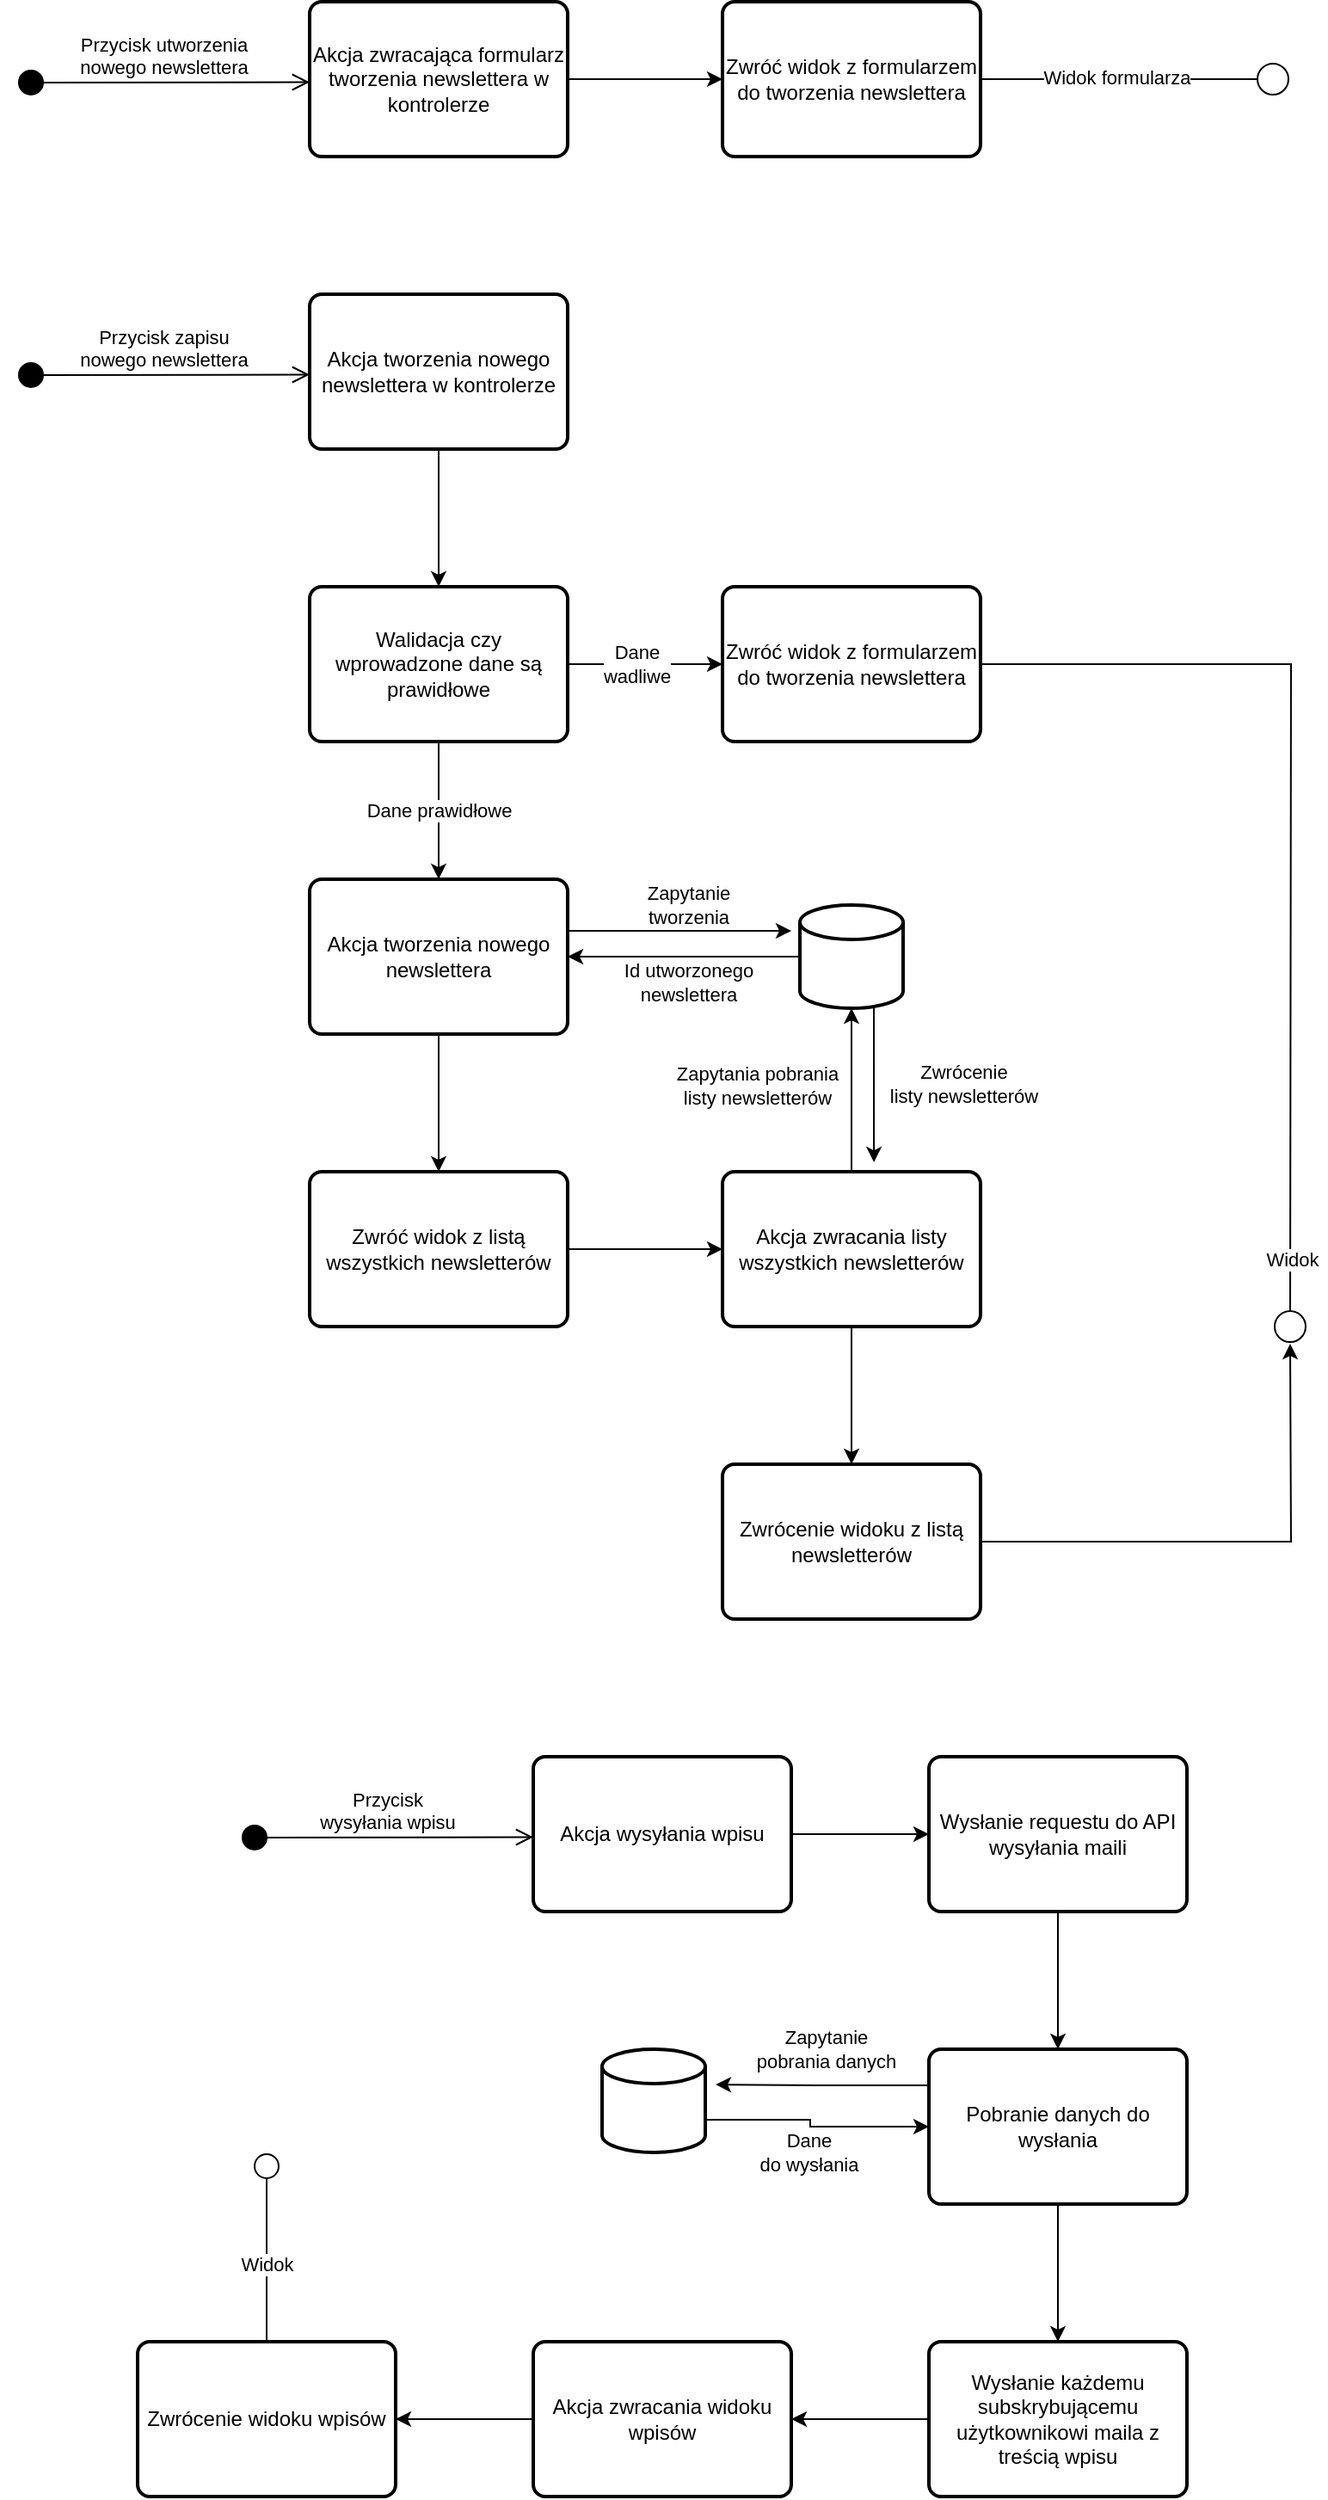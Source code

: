 <mxfile version="21.5.1" type="device">
  <diagram name="Strona-1" id="gJLt81arjQDihfM2yrOT">
    <mxGraphModel dx="1304" dy="914" grid="1" gridSize="10" guides="1" tooltips="1" connect="1" arrows="1" fold="1" page="0" pageScale="1" pageWidth="827" pageHeight="1169" math="0" shadow="0">
      <root>
        <mxCell id="0" />
        <mxCell id="1" parent="0" />
        <mxCell id="eyNptcym31YR6z-GJi8b-2" value="Przycisk utworzenia&lt;br&gt;nowego newslettera" style="html=1;verticalAlign=bottom;startArrow=circle;startFill=1;endArrow=open;startSize=6;endSize=8;elbow=vertical;rounded=0;" edge="1" parent="1">
          <mxGeometry width="80" relative="1" as="geometry">
            <mxPoint x="70" y="167" as="sourcePoint" />
            <mxPoint x="240" y="166.739" as="targetPoint" />
            <mxPoint as="offset" />
          </mxGeometry>
        </mxCell>
        <mxCell id="eyNptcym31YR6z-GJi8b-6" value="" style="edgeStyle=orthogonalEdgeStyle;rounded=0;orthogonalLoop=1;jettySize=auto;html=1;" edge="1" parent="1" source="eyNptcym31YR6z-GJi8b-4" target="eyNptcym31YR6z-GJi8b-5">
          <mxGeometry relative="1" as="geometry" />
        </mxCell>
        <mxCell id="eyNptcym31YR6z-GJi8b-4" value="Akcja zwracająca formularz tworzenia newslettera w kontrolerze" style="rounded=1;whiteSpace=wrap;html=1;absoluteArcSize=1;arcSize=14;strokeWidth=2;" vertex="1" parent="1">
          <mxGeometry x="240" y="120" width="150" height="90" as="geometry" />
        </mxCell>
        <mxCell id="eyNptcym31YR6z-GJi8b-9" style="edgeStyle=orthogonalEdgeStyle;rounded=0;orthogonalLoop=1;jettySize=auto;html=1;endArrow=oval;endFill=0;endSize=18;" edge="1" parent="1" source="eyNptcym31YR6z-GJi8b-5">
          <mxGeometry relative="1" as="geometry">
            <mxPoint x="800" y="165" as="targetPoint" />
          </mxGeometry>
        </mxCell>
        <mxCell id="eyNptcym31YR6z-GJi8b-10" value="Widok formularza" style="edgeLabel;html=1;align=center;verticalAlign=middle;resizable=0;points=[];" vertex="1" connectable="0" parent="eyNptcym31YR6z-GJi8b-9">
          <mxGeometry x="-0.12" y="-4" relative="1" as="geometry">
            <mxPoint x="4" y="-5" as="offset" />
          </mxGeometry>
        </mxCell>
        <mxCell id="eyNptcym31YR6z-GJi8b-5" value="Zwróć widok z formularzem do tworzenia newslettera" style="rounded=1;whiteSpace=wrap;html=1;absoluteArcSize=1;arcSize=14;strokeWidth=2;" vertex="1" parent="1">
          <mxGeometry x="480" y="120" width="150" height="90" as="geometry" />
        </mxCell>
        <mxCell id="eyNptcym31YR6z-GJi8b-11" value="Przycisk zapisu &lt;br&gt;nowego newslettera" style="html=1;verticalAlign=bottom;startArrow=circle;startFill=1;endArrow=open;startSize=6;endSize=8;elbow=vertical;rounded=0;" edge="1" parent="1">
          <mxGeometry width="80" relative="1" as="geometry">
            <mxPoint x="70" y="337" as="sourcePoint" />
            <mxPoint x="240" y="336.739" as="targetPoint" />
            <mxPoint as="offset" />
          </mxGeometry>
        </mxCell>
        <mxCell id="eyNptcym31YR6z-GJi8b-18" value="" style="edgeStyle=orthogonalEdgeStyle;rounded=0;orthogonalLoop=1;jettySize=auto;html=1;" edge="1" parent="1" source="eyNptcym31YR6z-GJi8b-13" target="eyNptcym31YR6z-GJi8b-17">
          <mxGeometry relative="1" as="geometry" />
        </mxCell>
        <mxCell id="eyNptcym31YR6z-GJi8b-13" value="Akcja tworzenia nowego newslettera w kontrolerze" style="rounded=1;whiteSpace=wrap;html=1;absoluteArcSize=1;arcSize=14;strokeWidth=2;" vertex="1" parent="1">
          <mxGeometry x="240" y="290" width="150" height="90" as="geometry" />
        </mxCell>
        <mxCell id="eyNptcym31YR6z-GJi8b-14" style="edgeStyle=orthogonalEdgeStyle;rounded=0;orthogonalLoop=1;jettySize=auto;html=1;endArrow=oval;endFill=0;endSize=18;" edge="1" parent="1" source="eyNptcym31YR6z-GJi8b-16">
          <mxGeometry relative="1" as="geometry">
            <mxPoint x="810" y="890" as="targetPoint" />
          </mxGeometry>
        </mxCell>
        <mxCell id="eyNptcym31YR6z-GJi8b-15" value="Widok" style="edgeLabel;html=1;align=center;verticalAlign=middle;resizable=0;points=[];" vertex="1" connectable="0" parent="eyNptcym31YR6z-GJi8b-14">
          <mxGeometry x="-0.12" y="-4" relative="1" as="geometry">
            <mxPoint x="4" y="277" as="offset" />
          </mxGeometry>
        </mxCell>
        <mxCell id="eyNptcym31YR6z-GJi8b-16" value="Zwróć widok z formularzem do tworzenia newslettera" style="rounded=1;whiteSpace=wrap;html=1;absoluteArcSize=1;arcSize=14;strokeWidth=2;" vertex="1" parent="1">
          <mxGeometry x="480" y="460" width="150" height="90" as="geometry" />
        </mxCell>
        <mxCell id="eyNptcym31YR6z-GJi8b-21" style="edgeStyle=orthogonalEdgeStyle;rounded=0;orthogonalLoop=1;jettySize=auto;html=1;entryX=0;entryY=0.5;entryDx=0;entryDy=0;" edge="1" parent="1" source="eyNptcym31YR6z-GJi8b-17" target="eyNptcym31YR6z-GJi8b-16">
          <mxGeometry relative="1" as="geometry" />
        </mxCell>
        <mxCell id="eyNptcym31YR6z-GJi8b-22" value="Dane&lt;br&gt;wadliwe" style="edgeLabel;html=1;align=center;verticalAlign=middle;resizable=0;points=[];" vertex="1" connectable="0" parent="eyNptcym31YR6z-GJi8b-21">
          <mxGeometry x="0.111" y="-2" relative="1" as="geometry">
            <mxPoint x="-10" y="-2" as="offset" />
          </mxGeometry>
        </mxCell>
        <mxCell id="eyNptcym31YR6z-GJi8b-24" value="" style="edgeStyle=orthogonalEdgeStyle;rounded=0;orthogonalLoop=1;jettySize=auto;html=1;" edge="1" parent="1" source="eyNptcym31YR6z-GJi8b-17" target="eyNptcym31YR6z-GJi8b-23">
          <mxGeometry relative="1" as="geometry" />
        </mxCell>
        <mxCell id="eyNptcym31YR6z-GJi8b-25" value="Dane prawidłowe" style="edgeLabel;html=1;align=center;verticalAlign=middle;resizable=0;points=[];" vertex="1" connectable="0" parent="eyNptcym31YR6z-GJi8b-24">
          <mxGeometry x="-0.3" y="-4" relative="1" as="geometry">
            <mxPoint x="4" y="12" as="offset" />
          </mxGeometry>
        </mxCell>
        <mxCell id="eyNptcym31YR6z-GJi8b-17" value="Walidacja czy wprowadzone dane są prawidłowe" style="rounded=1;whiteSpace=wrap;html=1;absoluteArcSize=1;arcSize=14;strokeWidth=2;" vertex="1" parent="1">
          <mxGeometry x="240" y="460" width="150" height="90" as="geometry" />
        </mxCell>
        <mxCell id="eyNptcym31YR6z-GJi8b-27" style="edgeStyle=orthogonalEdgeStyle;rounded=0;orthogonalLoop=1;jettySize=auto;html=1;" edge="1" parent="1">
          <mxGeometry relative="1" as="geometry">
            <mxPoint x="390" y="660" as="sourcePoint" />
            <mxPoint x="520" y="660" as="targetPoint" />
          </mxGeometry>
        </mxCell>
        <mxCell id="eyNptcym31YR6z-GJi8b-29" value="Zapytanie&lt;br&gt;tworzenia" style="edgeLabel;html=1;align=center;verticalAlign=middle;resizable=0;points=[];" vertex="1" connectable="0" parent="eyNptcym31YR6z-GJi8b-27">
          <mxGeometry x="0.262" relative="1" as="geometry">
            <mxPoint x="-12" y="-15" as="offset" />
          </mxGeometry>
        </mxCell>
        <mxCell id="eyNptcym31YR6z-GJi8b-35" value="" style="edgeStyle=orthogonalEdgeStyle;rounded=0;orthogonalLoop=1;jettySize=auto;html=1;" edge="1" parent="1" source="eyNptcym31YR6z-GJi8b-23" target="eyNptcym31YR6z-GJi8b-34">
          <mxGeometry relative="1" as="geometry" />
        </mxCell>
        <mxCell id="eyNptcym31YR6z-GJi8b-23" value="Akcja tworzenia nowego newslettera" style="rounded=1;whiteSpace=wrap;html=1;absoluteArcSize=1;arcSize=14;strokeWidth=2;" vertex="1" parent="1">
          <mxGeometry x="240" y="630" width="150" height="90" as="geometry" />
        </mxCell>
        <mxCell id="eyNptcym31YR6z-GJi8b-28" style="edgeStyle=orthogonalEdgeStyle;rounded=0;orthogonalLoop=1;jettySize=auto;html=1;" edge="1" parent="1" source="eyNptcym31YR6z-GJi8b-26" target="eyNptcym31YR6z-GJi8b-23">
          <mxGeometry relative="1" as="geometry" />
        </mxCell>
        <mxCell id="eyNptcym31YR6z-GJi8b-31" value="Id utworzonego&lt;br&gt;newslettera" style="edgeLabel;html=1;align=center;verticalAlign=middle;resizable=0;points=[];" vertex="1" connectable="0" parent="eyNptcym31YR6z-GJi8b-28">
          <mxGeometry x="-0.333" y="2" relative="1" as="geometry">
            <mxPoint x="-20" y="13" as="offset" />
          </mxGeometry>
        </mxCell>
        <mxCell id="eyNptcym31YR6z-GJi8b-41" style="edgeStyle=orthogonalEdgeStyle;rounded=0;orthogonalLoop=1;jettySize=auto;html=1;entryX=0.587;entryY=-0.061;entryDx=0;entryDy=0;entryPerimeter=0;" edge="1" parent="1" source="eyNptcym31YR6z-GJi8b-26" target="eyNptcym31YR6z-GJi8b-38">
          <mxGeometry relative="1" as="geometry">
            <Array as="points">
              <mxPoint x="568" y="730" />
              <mxPoint x="568" y="730" />
            </Array>
          </mxGeometry>
        </mxCell>
        <mxCell id="eyNptcym31YR6z-GJi8b-43" value="Zwrócenie &lt;br&gt;listy newsletterów" style="edgeLabel;html=1;align=center;verticalAlign=middle;resizable=0;points=[];" vertex="1" connectable="0" parent="eyNptcym31YR6z-GJi8b-41">
          <mxGeometry x="-0.028" y="1" relative="1" as="geometry">
            <mxPoint x="51" as="offset" />
          </mxGeometry>
        </mxCell>
        <mxCell id="eyNptcym31YR6z-GJi8b-26" value="" style="strokeWidth=2;html=1;shape=mxgraph.flowchart.database;whiteSpace=wrap;" vertex="1" parent="1">
          <mxGeometry x="525" y="645" width="60" height="60" as="geometry" />
        </mxCell>
        <mxCell id="eyNptcym31YR6z-GJi8b-39" value="" style="edgeStyle=orthogonalEdgeStyle;rounded=0;orthogonalLoop=1;jettySize=auto;html=1;" edge="1" parent="1" source="eyNptcym31YR6z-GJi8b-34" target="eyNptcym31YR6z-GJi8b-38">
          <mxGeometry relative="1" as="geometry" />
        </mxCell>
        <mxCell id="eyNptcym31YR6z-GJi8b-34" value="Zwróć widok z listą wszystkich newsletterów" style="rounded=1;whiteSpace=wrap;html=1;absoluteArcSize=1;arcSize=14;strokeWidth=2;" vertex="1" parent="1">
          <mxGeometry x="240" y="800" width="150" height="90" as="geometry" />
        </mxCell>
        <mxCell id="eyNptcym31YR6z-GJi8b-40" style="edgeStyle=orthogonalEdgeStyle;rounded=0;orthogonalLoop=1;jettySize=auto;html=1;entryX=0.5;entryY=1;entryDx=0;entryDy=0;entryPerimeter=0;" edge="1" parent="1" source="eyNptcym31YR6z-GJi8b-38" target="eyNptcym31YR6z-GJi8b-26">
          <mxGeometry relative="1" as="geometry" />
        </mxCell>
        <mxCell id="eyNptcym31YR6z-GJi8b-42" value="Zapytania pobrania&lt;br&gt;listy newsletterów" style="edgeLabel;html=1;align=center;verticalAlign=middle;resizable=0;points=[];" vertex="1" connectable="0" parent="eyNptcym31YR6z-GJi8b-40">
          <mxGeometry x="0.168" y="2" relative="1" as="geometry">
            <mxPoint x="-53" y="5" as="offset" />
          </mxGeometry>
        </mxCell>
        <mxCell id="eyNptcym31YR6z-GJi8b-50" value="" style="edgeStyle=orthogonalEdgeStyle;rounded=0;orthogonalLoop=1;jettySize=auto;html=1;" edge="1" parent="1" source="eyNptcym31YR6z-GJi8b-38" target="eyNptcym31YR6z-GJi8b-49">
          <mxGeometry relative="1" as="geometry" />
        </mxCell>
        <mxCell id="eyNptcym31YR6z-GJi8b-38" value="Akcja zwracania listy wszystkich newsletterów" style="rounded=1;whiteSpace=wrap;html=1;absoluteArcSize=1;arcSize=14;strokeWidth=2;" vertex="1" parent="1">
          <mxGeometry x="480" y="800" width="150" height="90" as="geometry" />
        </mxCell>
        <mxCell id="eyNptcym31YR6z-GJi8b-52" style="edgeStyle=orthogonalEdgeStyle;rounded=0;orthogonalLoop=1;jettySize=auto;html=1;" edge="1" parent="1" source="eyNptcym31YR6z-GJi8b-49">
          <mxGeometry relative="1" as="geometry">
            <mxPoint x="810" y="900" as="targetPoint" />
          </mxGeometry>
        </mxCell>
        <mxCell id="eyNptcym31YR6z-GJi8b-49" value="Zwrócenie widoku z listą newsletterów" style="rounded=1;whiteSpace=wrap;html=1;absoluteArcSize=1;arcSize=14;strokeWidth=2;" vertex="1" parent="1">
          <mxGeometry x="480" y="970" width="150" height="90" as="geometry" />
        </mxCell>
        <mxCell id="eyNptcym31YR6z-GJi8b-53" value="Przycisk &lt;br&gt;wysyłania wpisu" style="html=1;verticalAlign=bottom;startArrow=circle;startFill=1;endArrow=open;startSize=6;endSize=8;elbow=vertical;rounded=0;" edge="1" parent="1">
          <mxGeometry width="80" relative="1" as="geometry">
            <mxPoint x="200" y="1187" as="sourcePoint" />
            <mxPoint x="370" y="1186.739" as="targetPoint" />
            <mxPoint as="offset" />
          </mxGeometry>
        </mxCell>
        <mxCell id="eyNptcym31YR6z-GJi8b-56" value="" style="edgeStyle=orthogonalEdgeStyle;rounded=0;orthogonalLoop=1;jettySize=auto;html=1;" edge="1" parent="1" source="eyNptcym31YR6z-GJi8b-54" target="eyNptcym31YR6z-GJi8b-55">
          <mxGeometry relative="1" as="geometry" />
        </mxCell>
        <mxCell id="eyNptcym31YR6z-GJi8b-54" value="Akcja wysyłania wpisu" style="rounded=1;whiteSpace=wrap;html=1;absoluteArcSize=1;arcSize=14;strokeWidth=2;" vertex="1" parent="1">
          <mxGeometry x="370" y="1140" width="150" height="90" as="geometry" />
        </mxCell>
        <mxCell id="eyNptcym31YR6z-GJi8b-58" value="" style="edgeStyle=orthogonalEdgeStyle;rounded=0;orthogonalLoop=1;jettySize=auto;html=1;" edge="1" parent="1" source="eyNptcym31YR6z-GJi8b-55" target="eyNptcym31YR6z-GJi8b-57">
          <mxGeometry relative="1" as="geometry" />
        </mxCell>
        <mxCell id="eyNptcym31YR6z-GJi8b-55" value="Wysłanie requestu do API&lt;br&gt;wysyłania maili" style="rounded=1;whiteSpace=wrap;html=1;absoluteArcSize=1;arcSize=14;strokeWidth=2;" vertex="1" parent="1">
          <mxGeometry x="600" y="1140" width="150" height="90" as="geometry" />
        </mxCell>
        <mxCell id="eyNptcym31YR6z-GJi8b-60" style="edgeStyle=orthogonalEdgeStyle;rounded=0;orthogonalLoop=1;jettySize=auto;html=1;entryX=1.1;entryY=0.342;entryDx=0;entryDy=0;entryPerimeter=0;" edge="1" parent="1" source="eyNptcym31YR6z-GJi8b-57" target="eyNptcym31YR6z-GJi8b-59">
          <mxGeometry relative="1" as="geometry">
            <Array as="points">
              <mxPoint x="535" y="1331" />
              <mxPoint x="535" y="1331" />
            </Array>
          </mxGeometry>
        </mxCell>
        <mxCell id="eyNptcym31YR6z-GJi8b-62" value="Zapytanie&lt;br&gt;pobrania danych" style="edgeLabel;html=1;align=center;verticalAlign=middle;resizable=0;points=[];" vertex="1" connectable="0" parent="eyNptcym31YR6z-GJi8b-60">
          <mxGeometry x="-0.21" y="-4" relative="1" as="geometry">
            <mxPoint x="-11" y="-17" as="offset" />
          </mxGeometry>
        </mxCell>
        <mxCell id="eyNptcym31YR6z-GJi8b-65" value="" style="edgeStyle=orthogonalEdgeStyle;rounded=0;orthogonalLoop=1;jettySize=auto;html=1;" edge="1" parent="1" source="eyNptcym31YR6z-GJi8b-57" target="eyNptcym31YR6z-GJi8b-64">
          <mxGeometry relative="1" as="geometry" />
        </mxCell>
        <mxCell id="eyNptcym31YR6z-GJi8b-57" value="Pobranie danych do wysłania" style="rounded=1;whiteSpace=wrap;html=1;absoluteArcSize=1;arcSize=14;strokeWidth=2;" vertex="1" parent="1">
          <mxGeometry x="600" y="1310" width="150" height="90" as="geometry" />
        </mxCell>
        <mxCell id="eyNptcym31YR6z-GJi8b-61" style="edgeStyle=orthogonalEdgeStyle;rounded=0;orthogonalLoop=1;jettySize=auto;html=1;entryX=0;entryY=0.5;entryDx=0;entryDy=0;" edge="1" parent="1" target="eyNptcym31YR6z-GJi8b-57">
          <mxGeometry relative="1" as="geometry">
            <mxPoint x="460" y="1350" as="sourcePoint" />
            <mxPoint x="590" y="1387.5" as="targetPoint" />
            <Array as="points">
              <mxPoint x="460" y="1351" />
              <mxPoint x="531" y="1351" />
              <mxPoint x="531" y="1355" />
            </Array>
          </mxGeometry>
        </mxCell>
        <mxCell id="eyNptcym31YR6z-GJi8b-63" value="Dane &lt;br&gt;do wysłania" style="edgeLabel;html=1;align=center;verticalAlign=middle;resizable=0;points=[];" vertex="1" connectable="0" parent="eyNptcym31YR6z-GJi8b-61">
          <mxGeometry x="0.269" y="1" relative="1" as="geometry">
            <mxPoint x="-17" y="16" as="offset" />
          </mxGeometry>
        </mxCell>
        <mxCell id="eyNptcym31YR6z-GJi8b-59" value="" style="strokeWidth=2;html=1;shape=mxgraph.flowchart.database;whiteSpace=wrap;" vertex="1" parent="1">
          <mxGeometry x="410" y="1310" width="60" height="60" as="geometry" />
        </mxCell>
        <mxCell id="eyNptcym31YR6z-GJi8b-69" value="" style="edgeStyle=orthogonalEdgeStyle;rounded=0;orthogonalLoop=1;jettySize=auto;html=1;" edge="1" parent="1" source="eyNptcym31YR6z-GJi8b-64" target="eyNptcym31YR6z-GJi8b-68">
          <mxGeometry relative="1" as="geometry" />
        </mxCell>
        <mxCell id="eyNptcym31YR6z-GJi8b-64" value="Wysłanie każdemu subskrybującemu użytkownikowi maila z treścią wpisu" style="rounded=1;whiteSpace=wrap;html=1;absoluteArcSize=1;arcSize=14;strokeWidth=2;" vertex="1" parent="1">
          <mxGeometry x="600" y="1480" width="150" height="90" as="geometry" />
        </mxCell>
        <mxCell id="eyNptcym31YR6z-GJi8b-71" value="" style="edgeStyle=orthogonalEdgeStyle;rounded=0;orthogonalLoop=1;jettySize=auto;html=1;" edge="1" parent="1" source="eyNptcym31YR6z-GJi8b-68" target="eyNptcym31YR6z-GJi8b-70">
          <mxGeometry relative="1" as="geometry" />
        </mxCell>
        <mxCell id="eyNptcym31YR6z-GJi8b-68" value="Akcja zwracania widoku wpisów" style="rounded=1;whiteSpace=wrap;html=1;absoluteArcSize=1;arcSize=14;strokeWidth=2;" vertex="1" parent="1">
          <mxGeometry x="370" y="1480" width="150" height="90" as="geometry" />
        </mxCell>
        <mxCell id="eyNptcym31YR6z-GJi8b-73" value="" style="edgeStyle=orthogonalEdgeStyle;rounded=0;orthogonalLoop=1;jettySize=auto;html=1;endArrow=circle;endFill=0;" edge="1" parent="1" source="eyNptcym31YR6z-GJi8b-70">
          <mxGeometry relative="1" as="geometry">
            <mxPoint x="215" y="1370" as="targetPoint" />
          </mxGeometry>
        </mxCell>
        <mxCell id="eyNptcym31YR6z-GJi8b-74" value="Widok" style="edgeLabel;html=1;align=center;verticalAlign=middle;resizable=0;points=[];" vertex="1" connectable="0" parent="eyNptcym31YR6z-GJi8b-73">
          <mxGeometry x="-0.18" y="-2" relative="1" as="geometry">
            <mxPoint x="-2" as="offset" />
          </mxGeometry>
        </mxCell>
        <mxCell id="eyNptcym31YR6z-GJi8b-70" value="Zwrócenie widoku wpisów" style="rounded=1;whiteSpace=wrap;html=1;absoluteArcSize=1;arcSize=14;strokeWidth=2;" vertex="1" parent="1">
          <mxGeometry x="140" y="1480" width="150" height="90" as="geometry" />
        </mxCell>
      </root>
    </mxGraphModel>
  </diagram>
</mxfile>
